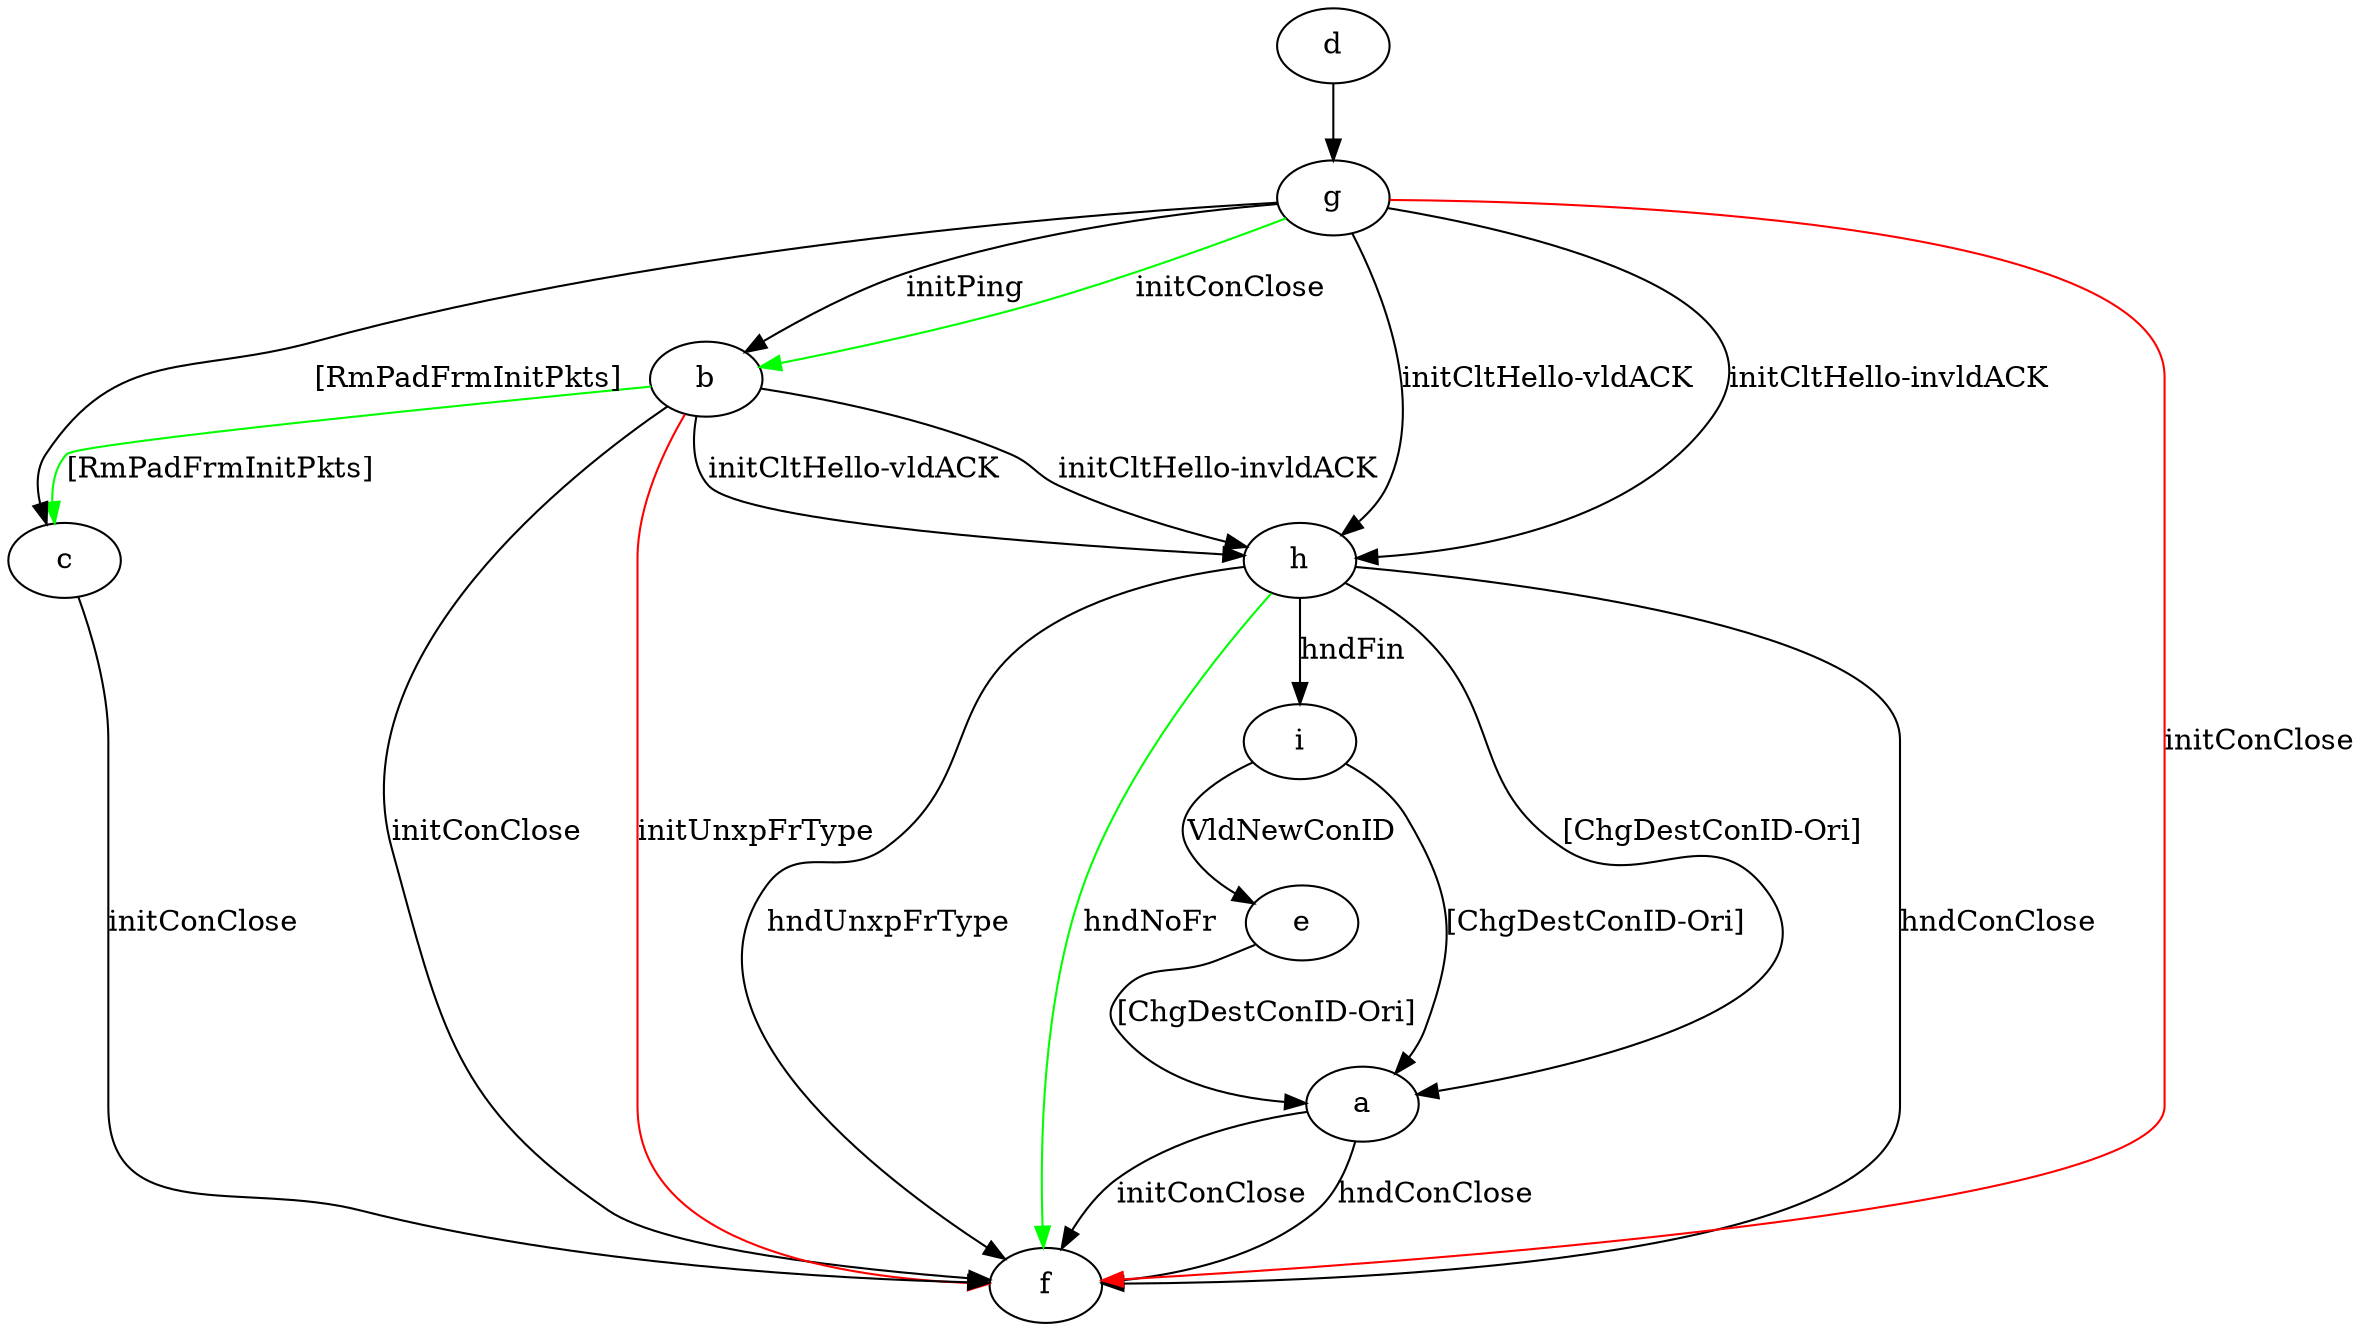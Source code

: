 digraph "" {
	a -> f	[key=0,
		label="initConClose "];
	a -> f	[key=1,
		label="hndConClose "];
	b -> c	[key=0,
		color=green,
		label="[RmPadFrmInitPkts] "];
	b -> f	[key=0,
		label="initConClose "];
	b -> f	[key=1,
		color=red,
		label="initUnxpFrType "];
	b -> h	[key=0,
		label="initCltHello-vldACK "];
	b -> h	[key=1,
		label="initCltHello-invldACK "];
	c -> f	[key=0,
		label="initConClose "];
	d -> g	[key=0];
	e -> a	[key=0,
		label="[ChgDestConID-Ori] "];
	g -> b	[key=0,
		label="initPing "];
	g -> b	[key=1,
		color=green,
		label="initConClose "];
	g -> c	[key=0,
		label="[RmPadFrmInitPkts] "];
	g -> f	[key=0,
		color=red,
		label="initConClose "];
	g -> h	[key=0,
		label="initCltHello-vldACK "];
	g -> h	[key=1,
		label="initCltHello-invldACK "];
	h -> a	[key=0,
		label="[ChgDestConID-Ori] "];
	h -> f	[key=0,
		label="hndConClose "];
	h -> f	[key=1,
		label="hndUnxpFrType "];
	h -> f	[key=2,
		color=green,
		label="hndNoFr "];
	h -> i	[key=0,
		label="hndFin "];
	i -> a	[key=0,
		label="[ChgDestConID-Ori] "];
	i -> e	[key=0,
		label="VldNewConID "];
}
